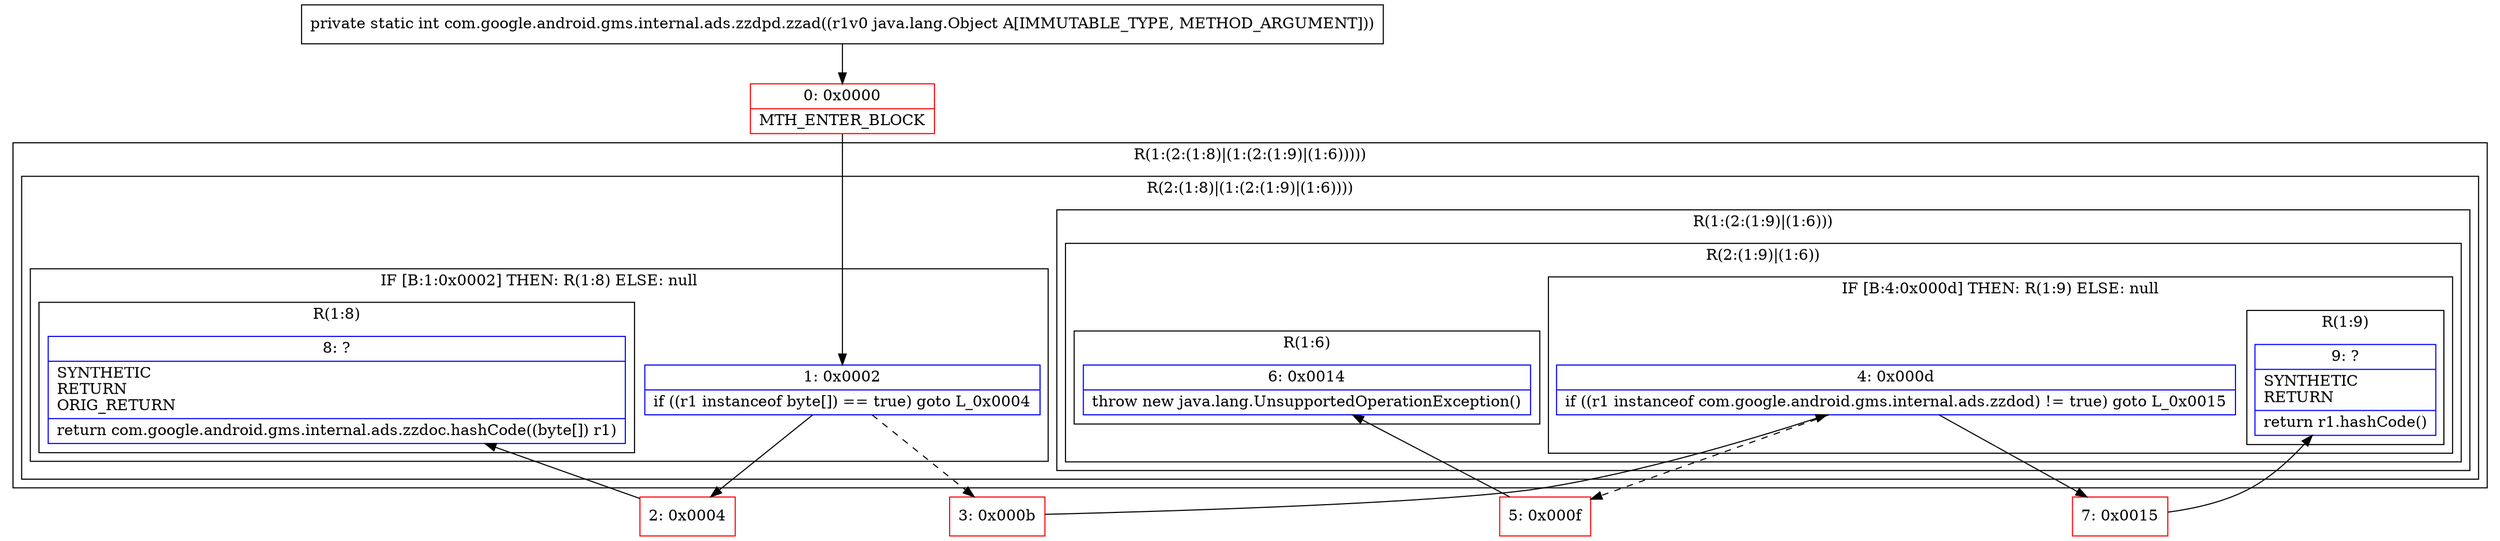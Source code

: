digraph "CFG forcom.google.android.gms.internal.ads.zzdpd.zzad(Ljava\/lang\/Object;)I" {
subgraph cluster_Region_1537335761 {
label = "R(1:(2:(1:8)|(1:(2:(1:9)|(1:6)))))";
node [shape=record,color=blue];
subgraph cluster_Region_748091175 {
label = "R(2:(1:8)|(1:(2:(1:9)|(1:6))))";
node [shape=record,color=blue];
subgraph cluster_IfRegion_769376874 {
label = "IF [B:1:0x0002] THEN: R(1:8) ELSE: null";
node [shape=record,color=blue];
Node_1 [shape=record,label="{1\:\ 0x0002|if ((r1 instanceof byte[]) == true) goto L_0x0004\l}"];
subgraph cluster_Region_1560137827 {
label = "R(1:8)";
node [shape=record,color=blue];
Node_8 [shape=record,label="{8\:\ ?|SYNTHETIC\lRETURN\lORIG_RETURN\l|return com.google.android.gms.internal.ads.zzdoc.hashCode((byte[]) r1)\l}"];
}
}
subgraph cluster_Region_134618436 {
label = "R(1:(2:(1:9)|(1:6)))";
node [shape=record,color=blue];
subgraph cluster_Region_330497196 {
label = "R(2:(1:9)|(1:6))";
node [shape=record,color=blue];
subgraph cluster_IfRegion_1611248674 {
label = "IF [B:4:0x000d] THEN: R(1:9) ELSE: null";
node [shape=record,color=blue];
Node_4 [shape=record,label="{4\:\ 0x000d|if ((r1 instanceof com.google.android.gms.internal.ads.zzdod) != true) goto L_0x0015\l}"];
subgraph cluster_Region_1388650120 {
label = "R(1:9)";
node [shape=record,color=blue];
Node_9 [shape=record,label="{9\:\ ?|SYNTHETIC\lRETURN\l|return r1.hashCode()\l}"];
}
}
subgraph cluster_Region_1779549609 {
label = "R(1:6)";
node [shape=record,color=blue];
Node_6 [shape=record,label="{6\:\ 0x0014|throw new java.lang.UnsupportedOperationException()\l}"];
}
}
}
}
}
Node_0 [shape=record,color=red,label="{0\:\ 0x0000|MTH_ENTER_BLOCK\l}"];
Node_2 [shape=record,color=red,label="{2\:\ 0x0004}"];
Node_3 [shape=record,color=red,label="{3\:\ 0x000b}"];
Node_5 [shape=record,color=red,label="{5\:\ 0x000f}"];
Node_7 [shape=record,color=red,label="{7\:\ 0x0015}"];
MethodNode[shape=record,label="{private static int com.google.android.gms.internal.ads.zzdpd.zzad((r1v0 java.lang.Object A[IMMUTABLE_TYPE, METHOD_ARGUMENT])) }"];
MethodNode -> Node_0;
Node_1 -> Node_2;
Node_1 -> Node_3[style=dashed];
Node_4 -> Node_5[style=dashed];
Node_4 -> Node_7;
Node_0 -> Node_1;
Node_2 -> Node_8;
Node_3 -> Node_4;
Node_5 -> Node_6;
Node_7 -> Node_9;
}

